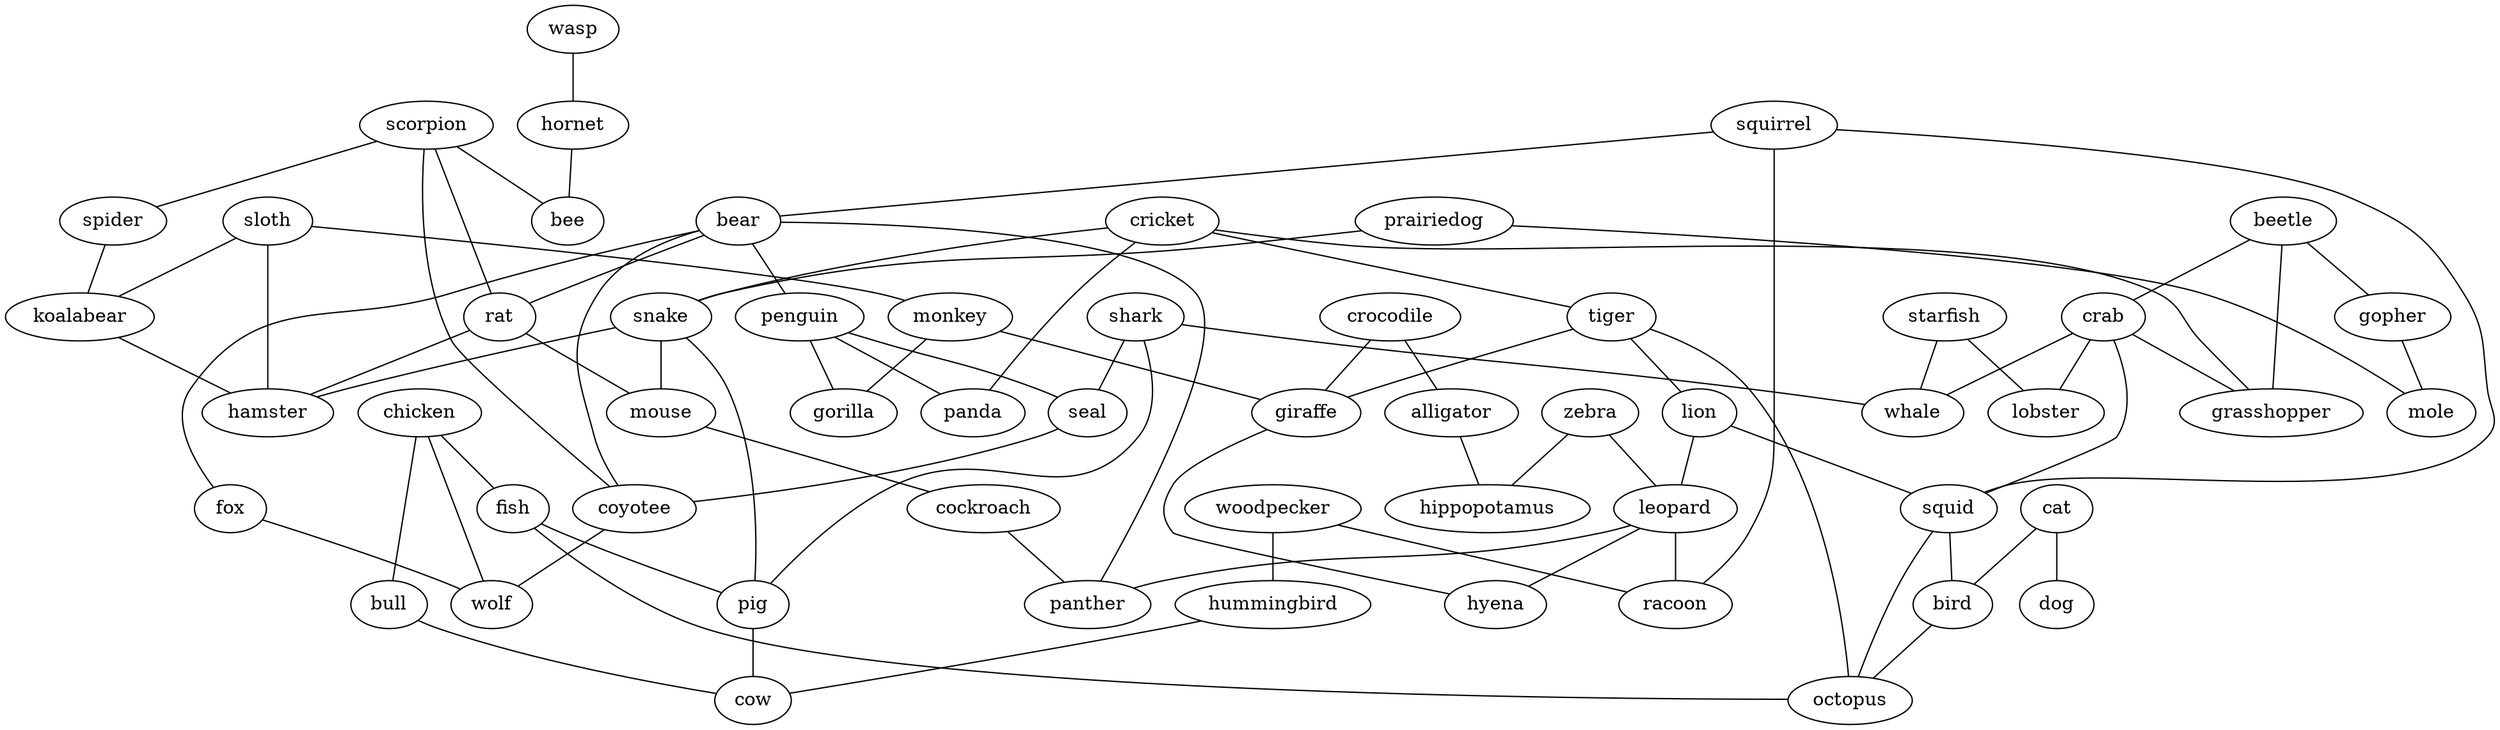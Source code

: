 strict graph G {
sloth;
wasp;
beetle;
gopher;
crocodile;
prairiedog;
chicken;
crab;
monkey;
alligator;
scorpion;
cricket;
grasshopper;
squirrel;
starfish;
bear;
tiger;
giraffe;
snake;
bull;
penguin;
lion;
cat;
hornet;
shark;
fish;
squid;
spider;
pig;
rat;
lobster;
zebra;
seal;
woodpecker;
mouse;
panda;
hippopotamus;
fox;
mole;
bird;
coyotee;
leopard;
cockroach;
whale;
hummingbird;
racoon;
koalabear;
bee;
cow;
panther;
dog;
hyena;
gorilla;
wolf;
hamster;
octopus;
sloth -- monkey  [weight=1];
sloth -- hamster  [weight=1];
sloth -- koalabear  [weight=1];
wasp -- hornet  [weight=1];
beetle -- grasshopper  [weight=1];
beetle -- gopher  [weight=1];
beetle -- crab  [weight=1];
gopher -- mole  [weight=1];
crocodile -- alligator  [weight=1];
crocodile -- giraffe  [weight=1];
prairiedog -- snake  [weight=1];
prairiedog -- mole  [weight=1];
chicken -- fish  [weight=1];
chicken -- wolf  [weight=1];
chicken -- bull  [weight=1];
crab -- grasshopper  [weight=1];
crab -- squid  [weight=1];
crab -- lobster  [weight=1];
crab -- whale  [weight=1];
monkey -- giraffe  [weight=1];
monkey -- gorilla  [weight=1];
alligator -- hippopotamus  [weight=1];
scorpion -- rat  [weight=1];
scorpion -- coyotee  [weight=1];
scorpion -- spider  [weight=1];
scorpion -- bee  [weight=1];
cricket -- tiger  [weight=1];
cricket -- grasshopper  [weight=1];
cricket -- panda  [weight=1];
cricket -- snake  [weight=1];
squirrel -- racoon  [weight=1];
squirrel -- squid  [weight=1];
squirrel -- bear  [weight=1];
starfish -- whale  [weight=1];
starfish -- lobster  [weight=1];
bear -- panther  [weight=1];
bear -- fox  [weight=1];
bear -- rat  [weight=1];
bear -- penguin  [weight=1];
bear -- coyotee  [weight=1];
tiger -- giraffe  [weight=1];
tiger -- octopus  [weight=1];
tiger -- lion  [weight=1];
giraffe -- hyena  [weight=1];
snake -- pig  [weight=1];
snake -- hamster  [weight=1];
snake -- mouse  [weight=1];
bull -- cow  [weight=1];
penguin -- gorilla  [weight=1];
penguin -- seal  [weight=1];
penguin -- panda  [weight=1];
lion -- squid  [weight=1];
lion -- leopard  [weight=1];
cat -- dog  [weight=1];
cat -- bird  [weight=1];
hornet -- bee  [weight=1];
shark -- whale  [weight=1];
shark -- pig  [weight=1];
shark -- seal  [weight=1];
fish -- octopus  [weight=1];
fish -- pig  [weight=1];
squid -- octopus  [weight=1];
squid -- bird  [weight=1];
spider -- koalabear  [weight=1];
pig -- cow  [weight=1];
rat -- mouse  [weight=1];
rat -- hamster  [weight=1];
zebra -- leopard  [weight=1];
zebra -- hippopotamus  [weight=1];
seal -- coyotee  [weight=1];
woodpecker -- racoon  [weight=1];
woodpecker -- hummingbird  [weight=1];
mouse -- cockroach  [weight=1];
fox -- wolf  [weight=1];
bird -- octopus  [weight=1];
coyotee -- wolf  [weight=1];
leopard -- racoon  [weight=1];
leopard -- panther  [weight=1];
leopard -- hyena  [weight=1];
cockroach -- panther  [weight=1];
hummingbird -- cow  [weight=1];
koalabear -- hamster  [weight=1];
}
